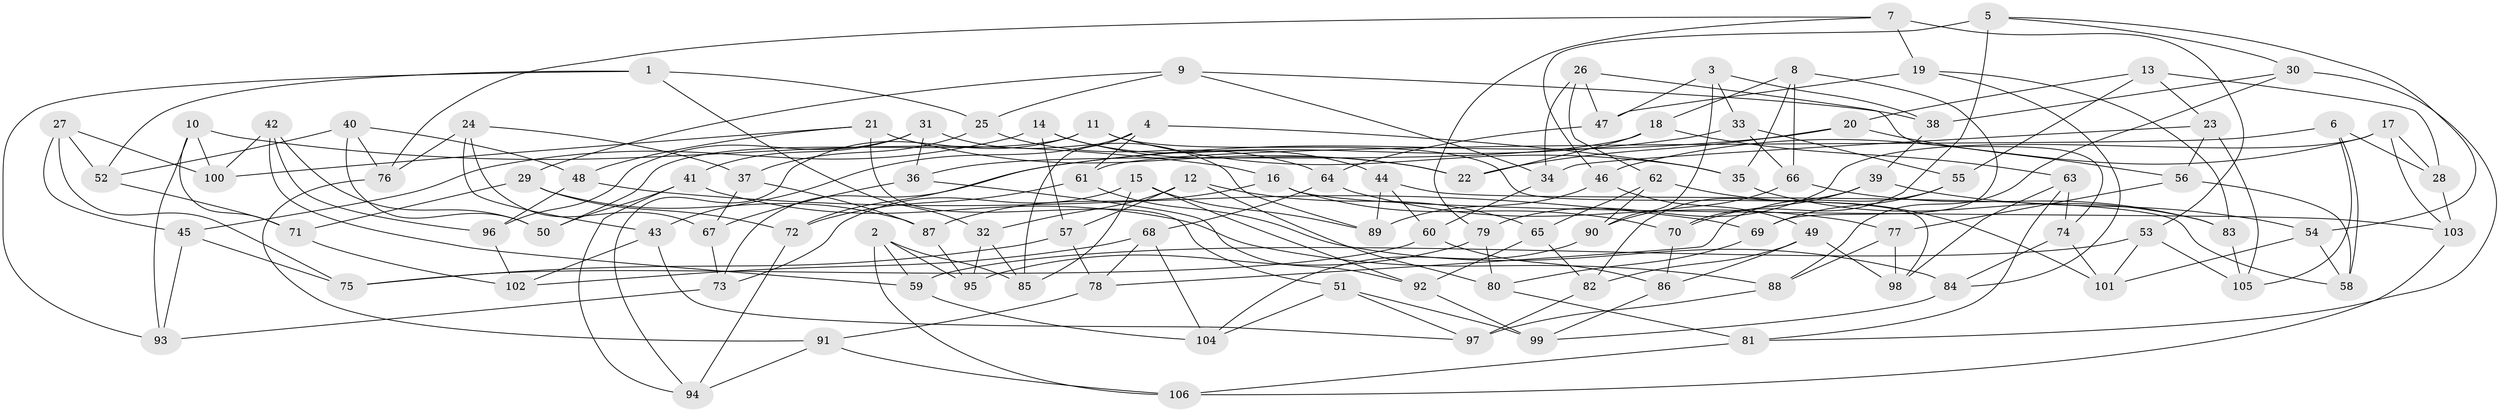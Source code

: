 // Generated by graph-tools (version 1.1) at 2025/57/03/09/25 04:57:33]
// undirected, 106 vertices, 212 edges
graph export_dot {
graph [start="1"]
  node [color=gray90,style=filled];
  1;
  2;
  3;
  4;
  5;
  6;
  7;
  8;
  9;
  10;
  11;
  12;
  13;
  14;
  15;
  16;
  17;
  18;
  19;
  20;
  21;
  22;
  23;
  24;
  25;
  26;
  27;
  28;
  29;
  30;
  31;
  32;
  33;
  34;
  35;
  36;
  37;
  38;
  39;
  40;
  41;
  42;
  43;
  44;
  45;
  46;
  47;
  48;
  49;
  50;
  51;
  52;
  53;
  54;
  55;
  56;
  57;
  58;
  59;
  60;
  61;
  62;
  63;
  64;
  65;
  66;
  67;
  68;
  69;
  70;
  71;
  72;
  73;
  74;
  75;
  76;
  77;
  78;
  79;
  80;
  81;
  82;
  83;
  84;
  85;
  86;
  87;
  88;
  89;
  90;
  91;
  92;
  93;
  94;
  95;
  96;
  97;
  98;
  99;
  100;
  101;
  102;
  103;
  104;
  105;
  106;
  1 -- 93;
  1 -- 32;
  1 -- 25;
  1 -- 52;
  2 -- 95;
  2 -- 106;
  2 -- 59;
  2 -- 85;
  3 -- 38;
  3 -- 33;
  3 -- 90;
  3 -- 47;
  4 -- 61;
  4 -- 35;
  4 -- 85;
  4 -- 43;
  5 -- 46;
  5 -- 54;
  5 -- 30;
  5 -- 70;
  6 -- 28;
  6 -- 58;
  6 -- 105;
  6 -- 61;
  7 -- 79;
  7 -- 19;
  7 -- 53;
  7 -- 76;
  8 -- 69;
  8 -- 18;
  8 -- 66;
  8 -- 35;
  9 -- 29;
  9 -- 34;
  9 -- 25;
  9 -- 38;
  10 -- 100;
  10 -- 93;
  10 -- 71;
  10 -- 16;
  11 -- 50;
  11 -- 98;
  11 -- 94;
  11 -- 35;
  12 -- 65;
  12 -- 32;
  12 -- 80;
  12 -- 57;
  13 -- 28;
  13 -- 23;
  13 -- 55;
  13 -- 20;
  14 -- 22;
  14 -- 44;
  14 -- 57;
  14 -- 45;
  15 -- 89;
  15 -- 85;
  15 -- 73;
  15 -- 92;
  16 -- 87;
  16 -- 103;
  16 -- 70;
  17 -- 46;
  17 -- 103;
  17 -- 79;
  17 -- 28;
  18 -- 22;
  18 -- 63;
  18 -- 36;
  19 -- 84;
  19 -- 47;
  19 -- 83;
  20 -- 73;
  20 -- 56;
  20 -- 22;
  21 -- 51;
  21 -- 22;
  21 -- 100;
  21 -- 48;
  23 -- 56;
  23 -- 105;
  23 -- 34;
  24 -- 67;
  24 -- 43;
  24 -- 76;
  24 -- 37;
  25 -- 64;
  25 -- 37;
  26 -- 47;
  26 -- 74;
  26 -- 62;
  26 -- 34;
  27 -- 75;
  27 -- 100;
  27 -- 45;
  27 -- 52;
  28 -- 103;
  29 -- 87;
  29 -- 71;
  29 -- 72;
  30 -- 81;
  30 -- 88;
  30 -- 38;
  31 -- 41;
  31 -- 89;
  31 -- 36;
  31 -- 96;
  32 -- 85;
  32 -- 95;
  33 -- 72;
  33 -- 55;
  33 -- 66;
  34 -- 60;
  35 -- 83;
  36 -- 92;
  36 -- 67;
  37 -- 87;
  37 -- 67;
  38 -- 39;
  39 -- 82;
  39 -- 70;
  39 -- 54;
  40 -- 50;
  40 -- 52;
  40 -- 76;
  40 -- 48;
  41 -- 88;
  41 -- 94;
  41 -- 50;
  42 -- 59;
  42 -- 96;
  42 -- 50;
  42 -- 100;
  43 -- 102;
  43 -- 97;
  44 -- 89;
  44 -- 60;
  44 -- 58;
  45 -- 75;
  45 -- 93;
  46 -- 89;
  46 -- 49;
  47 -- 64;
  48 -- 96;
  48 -- 69;
  49 -- 82;
  49 -- 98;
  49 -- 86;
  51 -- 97;
  51 -- 99;
  51 -- 104;
  52 -- 71;
  53 -- 105;
  53 -- 59;
  53 -- 101;
  54 -- 58;
  54 -- 101;
  55 -- 69;
  55 -- 78;
  56 -- 77;
  56 -- 58;
  57 -- 75;
  57 -- 78;
  59 -- 104;
  60 -- 75;
  60 -- 86;
  61 -- 72;
  61 -- 84;
  62 -- 90;
  62 -- 65;
  62 -- 101;
  63 -- 74;
  63 -- 81;
  63 -- 98;
  64 -- 68;
  64 -- 77;
  65 -- 92;
  65 -- 82;
  66 -- 83;
  66 -- 90;
  67 -- 73;
  68 -- 78;
  68 -- 104;
  68 -- 102;
  69 -- 80;
  70 -- 86;
  71 -- 102;
  72 -- 94;
  73 -- 93;
  74 -- 101;
  74 -- 84;
  76 -- 91;
  77 -- 98;
  77 -- 88;
  78 -- 91;
  79 -- 80;
  79 -- 95;
  80 -- 81;
  81 -- 106;
  82 -- 97;
  83 -- 105;
  84 -- 99;
  86 -- 99;
  87 -- 95;
  88 -- 97;
  90 -- 104;
  91 -- 106;
  91 -- 94;
  92 -- 99;
  96 -- 102;
  103 -- 106;
}
